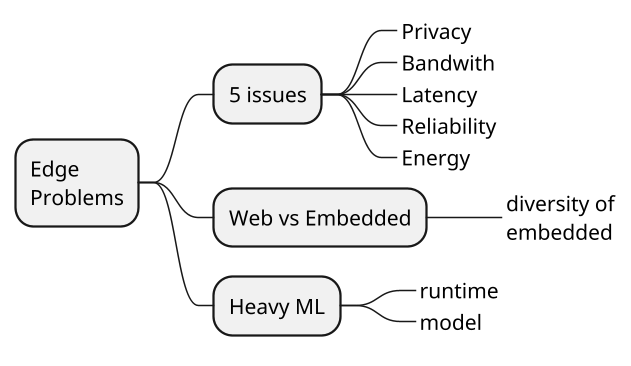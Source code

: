 @startmindmap
scale 1.5
* Edge\nProblems
** 5 issues
***_ Privacy
***_ Bandwith
***_ Latency
***_ Reliability
***_ Energy
** Web vs Embedded
***_ diversity of\nembedded
** Heavy ML
***_ runtime
***_ model

@endmindmap
